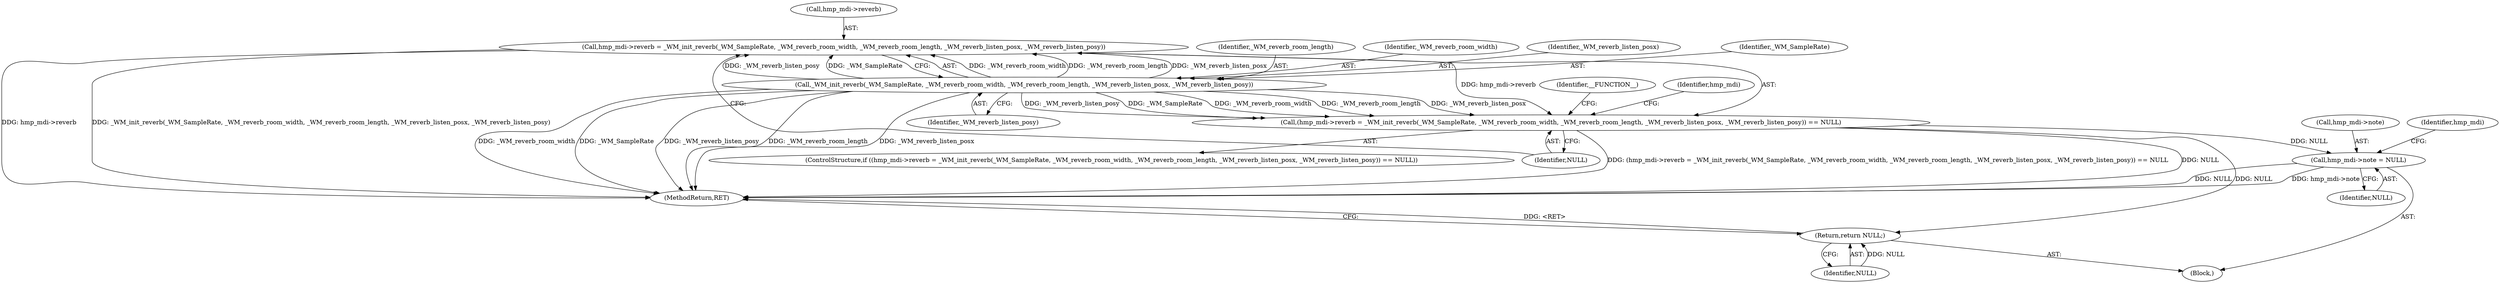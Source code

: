 digraph "0_wildmidi_660b513d99bced8783a4a5984ac2f742c74ebbdd_0@pointer" {
"1001218" [label="(Call,hmp_mdi->reverb = _WM_init_reverb(_WM_SampleRate, _WM_reverb_room_width, _WM_reverb_room_length, _WM_reverb_listen_posx, _WM_reverb_listen_posy))"];
"1001222" [label="(Call,_WM_init_reverb(_WM_SampleRate, _WM_reverb_room_width, _WM_reverb_room_length, _WM_reverb_listen_posx, _WM_reverb_listen_posy))"];
"1001217" [label="(Call,(hmp_mdi->reverb = _WM_init_reverb(_WM_SampleRate, _WM_reverb_room_width, _WM_reverb_room_length, _WM_reverb_listen_posx, _WM_reverb_listen_posy)) == NULL)"];
"1001259" [label="(Call,hmp_mdi->note = NULL)"];
"1001285" [label="(Return,return NULL;)"];
"1001222" [label="(Call,_WM_init_reverb(_WM_SampleRate, _WM_reverb_room_width, _WM_reverb_room_length, _WM_reverb_listen_posx, _WM_reverb_listen_posy))"];
"1001225" [label="(Identifier,_WM_reverb_room_length)"];
"1001287" [label="(MethodReturn,RET)"];
"1001227" [label="(Identifier,_WM_reverb_listen_posy)"];
"1001231" [label="(Identifier,__FUNCTION__)"];
"1001216" [label="(ControlStructure,if ((hmp_mdi->reverb = _WM_init_reverb(_WM_SampleRate, _WM_reverb_room_width, _WM_reverb_room_length, _WM_reverb_listen_posx, _WM_reverb_listen_posy)) == NULL))"];
"1001224" [label="(Identifier,_WM_reverb_room_width)"];
"1001285" [label="(Return,return NULL;)"];
"1001286" [label="(Identifier,NULL)"];
"1001217" [label="(Call,(hmp_mdi->reverb = _WM_init_reverb(_WM_SampleRate, _WM_reverb_room_width, _WM_reverb_room_length, _WM_reverb_listen_posx, _WM_reverb_listen_posy)) == NULL)"];
"1001265" [label="(Identifier,hmp_mdi)"];
"1001228" [label="(Identifier,NULL)"];
"1000106" [label="(Block,)"];
"1001260" [label="(Call,hmp_mdi->note)"];
"1001263" [label="(Identifier,NULL)"];
"1001219" [label="(Call,hmp_mdi->reverb)"];
"1001226" [label="(Identifier,_WM_reverb_listen_posx)"];
"1001218" [label="(Call,hmp_mdi->reverb = _WM_init_reverb(_WM_SampleRate, _WM_reverb_room_width, _WM_reverb_room_length, _WM_reverb_listen_posx, _WM_reverb_listen_posy))"];
"1001259" [label="(Call,hmp_mdi->note = NULL)"];
"1001223" [label="(Identifier,_WM_SampleRate)"];
"1001240" [label="(Identifier,hmp_mdi)"];
"1001218" -> "1001217"  [label="AST: "];
"1001218" -> "1001222"  [label="CFG: "];
"1001219" -> "1001218"  [label="AST: "];
"1001222" -> "1001218"  [label="AST: "];
"1001228" -> "1001218"  [label="CFG: "];
"1001218" -> "1001287"  [label="DDG: hmp_mdi->reverb"];
"1001218" -> "1001287"  [label="DDG: _WM_init_reverb(_WM_SampleRate, _WM_reverb_room_width, _WM_reverb_room_length, _WM_reverb_listen_posx, _WM_reverb_listen_posy)"];
"1001218" -> "1001217"  [label="DDG: hmp_mdi->reverb"];
"1001222" -> "1001218"  [label="DDG: _WM_reverb_room_width"];
"1001222" -> "1001218"  [label="DDG: _WM_reverb_room_length"];
"1001222" -> "1001218"  [label="DDG: _WM_reverb_listen_posx"];
"1001222" -> "1001218"  [label="DDG: _WM_reverb_listen_posy"];
"1001222" -> "1001218"  [label="DDG: _WM_SampleRate"];
"1001222" -> "1001227"  [label="CFG: "];
"1001223" -> "1001222"  [label="AST: "];
"1001224" -> "1001222"  [label="AST: "];
"1001225" -> "1001222"  [label="AST: "];
"1001226" -> "1001222"  [label="AST: "];
"1001227" -> "1001222"  [label="AST: "];
"1001222" -> "1001287"  [label="DDG: _WM_SampleRate"];
"1001222" -> "1001287"  [label="DDG: _WM_reverb_listen_posy"];
"1001222" -> "1001287"  [label="DDG: _WM_reverb_room_length"];
"1001222" -> "1001287"  [label="DDG: _WM_reverb_listen_posx"];
"1001222" -> "1001287"  [label="DDG: _WM_reverb_room_width"];
"1001222" -> "1001217"  [label="DDG: _WM_reverb_room_width"];
"1001222" -> "1001217"  [label="DDG: _WM_reverb_room_length"];
"1001222" -> "1001217"  [label="DDG: _WM_reverb_listen_posx"];
"1001222" -> "1001217"  [label="DDG: _WM_reverb_listen_posy"];
"1001222" -> "1001217"  [label="DDG: _WM_SampleRate"];
"1001217" -> "1001216"  [label="AST: "];
"1001217" -> "1001228"  [label="CFG: "];
"1001228" -> "1001217"  [label="AST: "];
"1001231" -> "1001217"  [label="CFG: "];
"1001240" -> "1001217"  [label="CFG: "];
"1001217" -> "1001287"  [label="DDG: NULL"];
"1001217" -> "1001287"  [label="DDG: (hmp_mdi->reverb = _WM_init_reverb(_WM_SampleRate, _WM_reverb_room_width, _WM_reverb_room_length, _WM_reverb_listen_posx, _WM_reverb_listen_posy)) == NULL"];
"1001217" -> "1001259"  [label="DDG: NULL"];
"1001217" -> "1001285"  [label="DDG: NULL"];
"1001259" -> "1000106"  [label="AST: "];
"1001259" -> "1001263"  [label="CFG: "];
"1001260" -> "1001259"  [label="AST: "];
"1001263" -> "1001259"  [label="AST: "];
"1001265" -> "1001259"  [label="CFG: "];
"1001259" -> "1001287"  [label="DDG: NULL"];
"1001259" -> "1001287"  [label="DDG: hmp_mdi->note"];
"1001285" -> "1000106"  [label="AST: "];
"1001285" -> "1001286"  [label="CFG: "];
"1001286" -> "1001285"  [label="AST: "];
"1001287" -> "1001285"  [label="CFG: "];
"1001285" -> "1001287"  [label="DDG: <RET>"];
"1001286" -> "1001285"  [label="DDG: NULL"];
}
